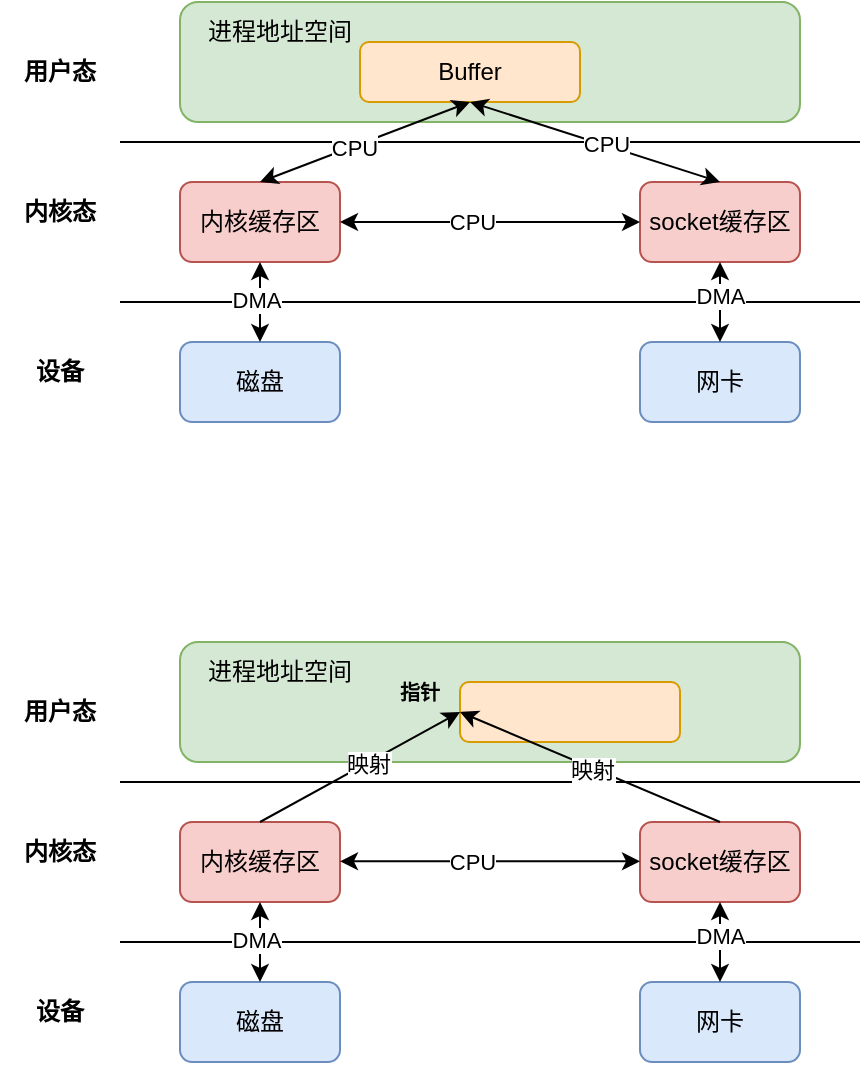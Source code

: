 <mxfile version="24.7.17">
  <diagram name="第 1 页" id="cWBwirHCiL5E9a13r1_i">
    <mxGraphModel dx="732" dy="547" grid="1" gridSize="10" guides="1" tooltips="1" connect="1" arrows="1" fold="1" page="1" pageScale="1" pageWidth="827" pageHeight="1169" math="0" shadow="0">
      <root>
        <mxCell id="0" />
        <mxCell id="1" parent="0" />
        <mxCell id="dEsa5tGk6-nMA-bR0IVf-1" value="" style="endArrow=none;html=1;rounded=0;" edge="1" parent="1">
          <mxGeometry width="50" height="50" relative="1" as="geometry">
            <mxPoint x="200" y="270" as="sourcePoint" />
            <mxPoint x="570" y="270" as="targetPoint" />
          </mxGeometry>
        </mxCell>
        <mxCell id="dEsa5tGk6-nMA-bR0IVf-2" value="" style="endArrow=none;html=1;rounded=0;" edge="1" parent="1">
          <mxGeometry width="50" height="50" relative="1" as="geometry">
            <mxPoint x="200" y="190" as="sourcePoint" />
            <mxPoint x="570" y="190" as="targetPoint" />
          </mxGeometry>
        </mxCell>
        <mxCell id="dEsa5tGk6-nMA-bR0IVf-3" value="&lt;b&gt;内核态&lt;/b&gt;" style="text;html=1;align=center;verticalAlign=middle;whiteSpace=wrap;rounded=0;" vertex="1" parent="1">
          <mxGeometry x="140" y="210" width="60" height="30" as="geometry" />
        </mxCell>
        <mxCell id="dEsa5tGk6-nMA-bR0IVf-4" value="&lt;b&gt;用户态&lt;/b&gt;" style="text;html=1;align=center;verticalAlign=middle;whiteSpace=wrap;rounded=0;" vertex="1" parent="1">
          <mxGeometry x="140" y="140" width="60" height="30" as="geometry" />
        </mxCell>
        <mxCell id="dEsa5tGk6-nMA-bR0IVf-6" value="&lt;b&gt;设备&lt;/b&gt;" style="text;html=1;align=center;verticalAlign=middle;whiteSpace=wrap;rounded=0;" vertex="1" parent="1">
          <mxGeometry x="140" y="290" width="60" height="30" as="geometry" />
        </mxCell>
        <mxCell id="dEsa5tGk6-nMA-bR0IVf-9" value="磁盘" style="rounded=1;whiteSpace=wrap;html=1;fillColor=#dae8fc;strokeColor=#6c8ebf;" vertex="1" parent="1">
          <mxGeometry x="230" y="290" width="80" height="40" as="geometry" />
        </mxCell>
        <mxCell id="dEsa5tGk6-nMA-bR0IVf-10" value="网卡" style="rounded=1;whiteSpace=wrap;html=1;fillColor=#dae8fc;strokeColor=#6c8ebf;" vertex="1" parent="1">
          <mxGeometry x="460" y="290" width="80" height="40" as="geometry" />
        </mxCell>
        <mxCell id="dEsa5tGk6-nMA-bR0IVf-12" value="内核缓存区" style="rounded=1;whiteSpace=wrap;html=1;fillColor=#f8cecc;strokeColor=#b85450;" vertex="1" parent="1">
          <mxGeometry x="230" y="210" width="80" height="40" as="geometry" />
        </mxCell>
        <mxCell id="dEsa5tGk6-nMA-bR0IVf-13" value="socket缓存区" style="rounded=1;whiteSpace=wrap;html=1;fillColor=#f8cecc;strokeColor=#b85450;" vertex="1" parent="1">
          <mxGeometry x="460" y="210" width="80" height="40" as="geometry" />
        </mxCell>
        <mxCell id="dEsa5tGk6-nMA-bR0IVf-15" value="" style="rounded=1;whiteSpace=wrap;html=1;fillColor=#d5e8d4;strokeColor=#82b366;" vertex="1" parent="1">
          <mxGeometry x="230" y="120" width="310" height="60" as="geometry" />
        </mxCell>
        <mxCell id="dEsa5tGk6-nMA-bR0IVf-18" value="进程地址空间" style="text;html=1;align=center;verticalAlign=middle;whiteSpace=wrap;rounded=0;" vertex="1" parent="1">
          <mxGeometry x="230" y="120" width="100" height="30" as="geometry" />
        </mxCell>
        <mxCell id="dEsa5tGk6-nMA-bR0IVf-19" value="Buffer" style="rounded=1;whiteSpace=wrap;html=1;fillColor=#ffe6cc;strokeColor=#d79b00;" vertex="1" parent="1">
          <mxGeometry x="320" y="140" width="110" height="30" as="geometry" />
        </mxCell>
        <mxCell id="dEsa5tGk6-nMA-bR0IVf-27" value="" style="endArrow=classic;startArrow=classic;html=1;rounded=0;entryX=0.5;entryY=1;entryDx=0;entryDy=0;" edge="1" parent="1" target="dEsa5tGk6-nMA-bR0IVf-19">
          <mxGeometry width="50" height="50" relative="1" as="geometry">
            <mxPoint x="270" y="210" as="sourcePoint" />
            <mxPoint x="320" y="160" as="targetPoint" />
          </mxGeometry>
        </mxCell>
        <mxCell id="dEsa5tGk6-nMA-bR0IVf-31" value="CPU" style="edgeLabel;html=1;align=center;verticalAlign=middle;resizable=0;points=[];" vertex="1" connectable="0" parent="dEsa5tGk6-nMA-bR0IVf-27">
          <mxGeometry x="-0.119" relative="1" as="geometry">
            <mxPoint as="offset" />
          </mxGeometry>
        </mxCell>
        <mxCell id="dEsa5tGk6-nMA-bR0IVf-28" value="" style="endArrow=classic;startArrow=classic;html=1;rounded=0;entryX=0.5;entryY=1;entryDx=0;entryDy=0;exitX=0.5;exitY=0;exitDx=0;exitDy=0;" edge="1" parent="1" source="dEsa5tGk6-nMA-bR0IVf-10" target="dEsa5tGk6-nMA-bR0IVf-13">
          <mxGeometry width="50" height="50" relative="1" as="geometry">
            <mxPoint x="280" y="220" as="sourcePoint" />
            <mxPoint x="385" y="180" as="targetPoint" />
          </mxGeometry>
        </mxCell>
        <mxCell id="dEsa5tGk6-nMA-bR0IVf-34" value="DMA" style="edgeLabel;html=1;align=center;verticalAlign=middle;resizable=0;points=[];" vertex="1" connectable="0" parent="dEsa5tGk6-nMA-bR0IVf-28">
          <mxGeometry x="0.179" relative="1" as="geometry">
            <mxPoint as="offset" />
          </mxGeometry>
        </mxCell>
        <mxCell id="dEsa5tGk6-nMA-bR0IVf-29" value="" style="endArrow=classic;startArrow=classic;html=1;rounded=0;entryX=0.5;entryY=1;entryDx=0;entryDy=0;exitX=0.5;exitY=0;exitDx=0;exitDy=0;" edge="1" parent="1" source="dEsa5tGk6-nMA-bR0IVf-13" target="dEsa5tGk6-nMA-bR0IVf-19">
          <mxGeometry width="50" height="50" relative="1" as="geometry">
            <mxPoint x="290" y="230" as="sourcePoint" />
            <mxPoint x="395" y="190" as="targetPoint" />
          </mxGeometry>
        </mxCell>
        <mxCell id="dEsa5tGk6-nMA-bR0IVf-32" value="CPU" style="edgeLabel;html=1;align=center;verticalAlign=middle;resizable=0;points=[];" vertex="1" connectable="0" parent="dEsa5tGk6-nMA-bR0IVf-29">
          <mxGeometry x="-0.082" y="-1" relative="1" as="geometry">
            <mxPoint as="offset" />
          </mxGeometry>
        </mxCell>
        <mxCell id="dEsa5tGk6-nMA-bR0IVf-30" value="" style="endArrow=classic;startArrow=classic;html=1;rounded=0;entryX=0.5;entryY=1;entryDx=0;entryDy=0;" edge="1" parent="1" source="dEsa5tGk6-nMA-bR0IVf-9" target="dEsa5tGk6-nMA-bR0IVf-12">
          <mxGeometry width="50" height="50" relative="1" as="geometry">
            <mxPoint x="380" y="450" as="sourcePoint" />
            <mxPoint x="430" y="400" as="targetPoint" />
          </mxGeometry>
        </mxCell>
        <mxCell id="dEsa5tGk6-nMA-bR0IVf-33" value="DMA" style="edgeLabel;html=1;align=center;verticalAlign=middle;resizable=0;points=[];" vertex="1" connectable="0" parent="dEsa5tGk6-nMA-bR0IVf-30">
          <mxGeometry x="0.076" y="2" relative="1" as="geometry">
            <mxPoint as="offset" />
          </mxGeometry>
        </mxCell>
        <mxCell id="dEsa5tGk6-nMA-bR0IVf-52" value="" style="endArrow=none;html=1;rounded=0;" edge="1" parent="1">
          <mxGeometry width="50" height="50" relative="1" as="geometry">
            <mxPoint x="200" y="590" as="sourcePoint" />
            <mxPoint x="570" y="590" as="targetPoint" />
          </mxGeometry>
        </mxCell>
        <mxCell id="dEsa5tGk6-nMA-bR0IVf-53" value="" style="endArrow=none;html=1;rounded=0;" edge="1" parent="1">
          <mxGeometry width="50" height="50" relative="1" as="geometry">
            <mxPoint x="200" y="510" as="sourcePoint" />
            <mxPoint x="570" y="510" as="targetPoint" />
          </mxGeometry>
        </mxCell>
        <mxCell id="dEsa5tGk6-nMA-bR0IVf-54" value="&lt;b&gt;内核态&lt;/b&gt;" style="text;html=1;align=center;verticalAlign=middle;whiteSpace=wrap;rounded=0;" vertex="1" parent="1">
          <mxGeometry x="140" y="530" width="60" height="30" as="geometry" />
        </mxCell>
        <mxCell id="dEsa5tGk6-nMA-bR0IVf-55" value="&lt;b&gt;用户态&lt;/b&gt;" style="text;html=1;align=center;verticalAlign=middle;whiteSpace=wrap;rounded=0;" vertex="1" parent="1">
          <mxGeometry x="140" y="460" width="60" height="30" as="geometry" />
        </mxCell>
        <mxCell id="dEsa5tGk6-nMA-bR0IVf-56" value="&lt;b&gt;设备&lt;/b&gt;" style="text;html=1;align=center;verticalAlign=middle;whiteSpace=wrap;rounded=0;" vertex="1" parent="1">
          <mxGeometry x="140" y="610" width="60" height="30" as="geometry" />
        </mxCell>
        <mxCell id="dEsa5tGk6-nMA-bR0IVf-57" value="磁盘" style="rounded=1;whiteSpace=wrap;html=1;fillColor=#dae8fc;strokeColor=#6c8ebf;" vertex="1" parent="1">
          <mxGeometry x="230" y="610" width="80" height="40" as="geometry" />
        </mxCell>
        <mxCell id="dEsa5tGk6-nMA-bR0IVf-58" value="网卡" style="rounded=1;whiteSpace=wrap;html=1;fillColor=#dae8fc;strokeColor=#6c8ebf;" vertex="1" parent="1">
          <mxGeometry x="460" y="610" width="80" height="40" as="geometry" />
        </mxCell>
        <mxCell id="dEsa5tGk6-nMA-bR0IVf-59" value="内核缓存区" style="rounded=1;whiteSpace=wrap;html=1;fillColor=#f8cecc;strokeColor=#b85450;" vertex="1" parent="1">
          <mxGeometry x="230" y="530" width="80" height="40" as="geometry" />
        </mxCell>
        <mxCell id="dEsa5tGk6-nMA-bR0IVf-60" value="socket缓存区" style="rounded=1;whiteSpace=wrap;html=1;fillColor=#f8cecc;strokeColor=#b85450;" vertex="1" parent="1">
          <mxGeometry x="460" y="530" width="80" height="40" as="geometry" />
        </mxCell>
        <mxCell id="dEsa5tGk6-nMA-bR0IVf-61" value="" style="rounded=1;whiteSpace=wrap;html=1;fillColor=#d5e8d4;strokeColor=#82b366;" vertex="1" parent="1">
          <mxGeometry x="230" y="440" width="310" height="60" as="geometry" />
        </mxCell>
        <mxCell id="dEsa5tGk6-nMA-bR0IVf-62" value="进程地址空间" style="text;html=1;align=center;verticalAlign=middle;whiteSpace=wrap;rounded=0;" vertex="1" parent="1">
          <mxGeometry x="230" y="440" width="100" height="30" as="geometry" />
        </mxCell>
        <mxCell id="dEsa5tGk6-nMA-bR0IVf-63" value="" style="rounded=1;whiteSpace=wrap;html=1;fillColor=#ffe6cc;strokeColor=#d79b00;" vertex="1" parent="1">
          <mxGeometry x="370" y="460" width="110" height="30" as="geometry" />
        </mxCell>
        <mxCell id="dEsa5tGk6-nMA-bR0IVf-66" value="" style="endArrow=classic;startArrow=classic;html=1;rounded=0;entryX=0.5;entryY=1;entryDx=0;entryDy=0;exitX=0.5;exitY=0;exitDx=0;exitDy=0;" edge="1" source="dEsa5tGk6-nMA-bR0IVf-58" target="dEsa5tGk6-nMA-bR0IVf-60" parent="1">
          <mxGeometry width="50" height="50" relative="1" as="geometry">
            <mxPoint x="280" y="540" as="sourcePoint" />
            <mxPoint x="385" y="500" as="targetPoint" />
          </mxGeometry>
        </mxCell>
        <mxCell id="dEsa5tGk6-nMA-bR0IVf-67" value="DMA" style="edgeLabel;html=1;align=center;verticalAlign=middle;resizable=0;points=[];" vertex="1" connectable="0" parent="dEsa5tGk6-nMA-bR0IVf-66">
          <mxGeometry x="0.179" relative="1" as="geometry">
            <mxPoint as="offset" />
          </mxGeometry>
        </mxCell>
        <mxCell id="dEsa5tGk6-nMA-bR0IVf-70" value="" style="endArrow=classic;startArrow=classic;html=1;rounded=0;entryX=0.5;entryY=1;entryDx=0;entryDy=0;" edge="1" source="dEsa5tGk6-nMA-bR0IVf-57" target="dEsa5tGk6-nMA-bR0IVf-59" parent="1">
          <mxGeometry width="50" height="50" relative="1" as="geometry">
            <mxPoint x="380" y="770" as="sourcePoint" />
            <mxPoint x="430" y="720" as="targetPoint" />
          </mxGeometry>
        </mxCell>
        <mxCell id="dEsa5tGk6-nMA-bR0IVf-71" value="DMA" style="edgeLabel;html=1;align=center;verticalAlign=middle;resizable=0;points=[];" vertex="1" connectable="0" parent="dEsa5tGk6-nMA-bR0IVf-70">
          <mxGeometry x="0.076" y="2" relative="1" as="geometry">
            <mxPoint as="offset" />
          </mxGeometry>
        </mxCell>
        <mxCell id="dEsa5tGk6-nMA-bR0IVf-72" style="rounded=0;orthogonalLoop=1;jettySize=auto;html=1;exitX=0.5;exitY=0;exitDx=0;exitDy=0;entryX=0;entryY=0.5;entryDx=0;entryDy=0;" edge="1" parent="1" source="dEsa5tGk6-nMA-bR0IVf-59" target="dEsa5tGk6-nMA-bR0IVf-63">
          <mxGeometry relative="1" as="geometry" />
        </mxCell>
        <mxCell id="dEsa5tGk6-nMA-bR0IVf-73" value="映射" style="edgeLabel;html=1;align=center;verticalAlign=middle;resizable=0;points=[];" vertex="1" connectable="0" parent="dEsa5tGk6-nMA-bR0IVf-72">
          <mxGeometry x="0.079" relative="1" as="geometry">
            <mxPoint as="offset" />
          </mxGeometry>
        </mxCell>
        <mxCell id="dEsa5tGk6-nMA-bR0IVf-74" style="rounded=0;orthogonalLoop=1;jettySize=auto;html=1;exitX=0.5;exitY=0;exitDx=0;exitDy=0;entryX=0;entryY=0.5;entryDx=0;entryDy=0;" edge="1" parent="1" source="dEsa5tGk6-nMA-bR0IVf-60" target="dEsa5tGk6-nMA-bR0IVf-63">
          <mxGeometry relative="1" as="geometry" />
        </mxCell>
        <mxCell id="dEsa5tGk6-nMA-bR0IVf-75" value="映射" style="edgeLabel;html=1;align=center;verticalAlign=middle;resizable=0;points=[];" vertex="1" connectable="0" parent="dEsa5tGk6-nMA-bR0IVf-74">
          <mxGeometry x="-0.023" y="1" relative="1" as="geometry">
            <mxPoint as="offset" />
          </mxGeometry>
        </mxCell>
        <mxCell id="dEsa5tGk6-nMA-bR0IVf-76" value="&lt;font style=&quot;font-size: 10px;&quot;&gt;&lt;b&gt;指针&lt;/b&gt;&lt;/font&gt;" style="text;html=1;align=center;verticalAlign=middle;whiteSpace=wrap;rounded=0;" vertex="1" parent="1">
          <mxGeometry x="320" y="450" width="60" height="30" as="geometry" />
        </mxCell>
        <mxCell id="dEsa5tGk6-nMA-bR0IVf-78" value="" style="endArrow=classic;startArrow=classic;html=1;rounded=0;entryX=0;entryY=0.5;entryDx=0;entryDy=0;exitX=1;exitY=0.5;exitDx=0;exitDy=0;" edge="1" parent="1" source="dEsa5tGk6-nMA-bR0IVf-12" target="dEsa5tGk6-nMA-bR0IVf-13">
          <mxGeometry width="50" height="50" relative="1" as="geometry">
            <mxPoint x="280" y="220" as="sourcePoint" />
            <mxPoint x="385" y="180" as="targetPoint" />
          </mxGeometry>
        </mxCell>
        <mxCell id="dEsa5tGk6-nMA-bR0IVf-79" value="CPU" style="edgeLabel;html=1;align=center;verticalAlign=middle;resizable=0;points=[];" vertex="1" connectable="0" parent="dEsa5tGk6-nMA-bR0IVf-78">
          <mxGeometry x="-0.119" relative="1" as="geometry">
            <mxPoint as="offset" />
          </mxGeometry>
        </mxCell>
        <mxCell id="dEsa5tGk6-nMA-bR0IVf-80" value="" style="endArrow=classic;startArrow=classic;html=1;rounded=0;entryX=0;entryY=0.5;entryDx=0;entryDy=0;exitX=1;exitY=0.5;exitDx=0;exitDy=0;" edge="1" parent="1">
          <mxGeometry width="50" height="50" relative="1" as="geometry">
            <mxPoint x="310" y="549.67" as="sourcePoint" />
            <mxPoint x="460" y="549.67" as="targetPoint" />
          </mxGeometry>
        </mxCell>
        <mxCell id="dEsa5tGk6-nMA-bR0IVf-81" value="CPU" style="edgeLabel;html=1;align=center;verticalAlign=middle;resizable=0;points=[];" vertex="1" connectable="0" parent="dEsa5tGk6-nMA-bR0IVf-80">
          <mxGeometry x="-0.119" relative="1" as="geometry">
            <mxPoint as="offset" />
          </mxGeometry>
        </mxCell>
      </root>
    </mxGraphModel>
  </diagram>
</mxfile>
